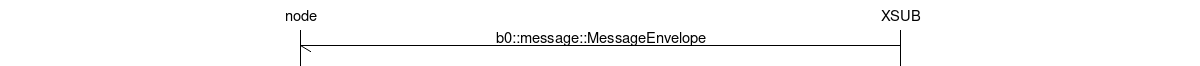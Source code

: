 msc {
    hscale = "2";

    n [ label="node" ], p [ label="XSUB" ];

    p->n [ label="b0::message::MessageEnvelope" ];
}
